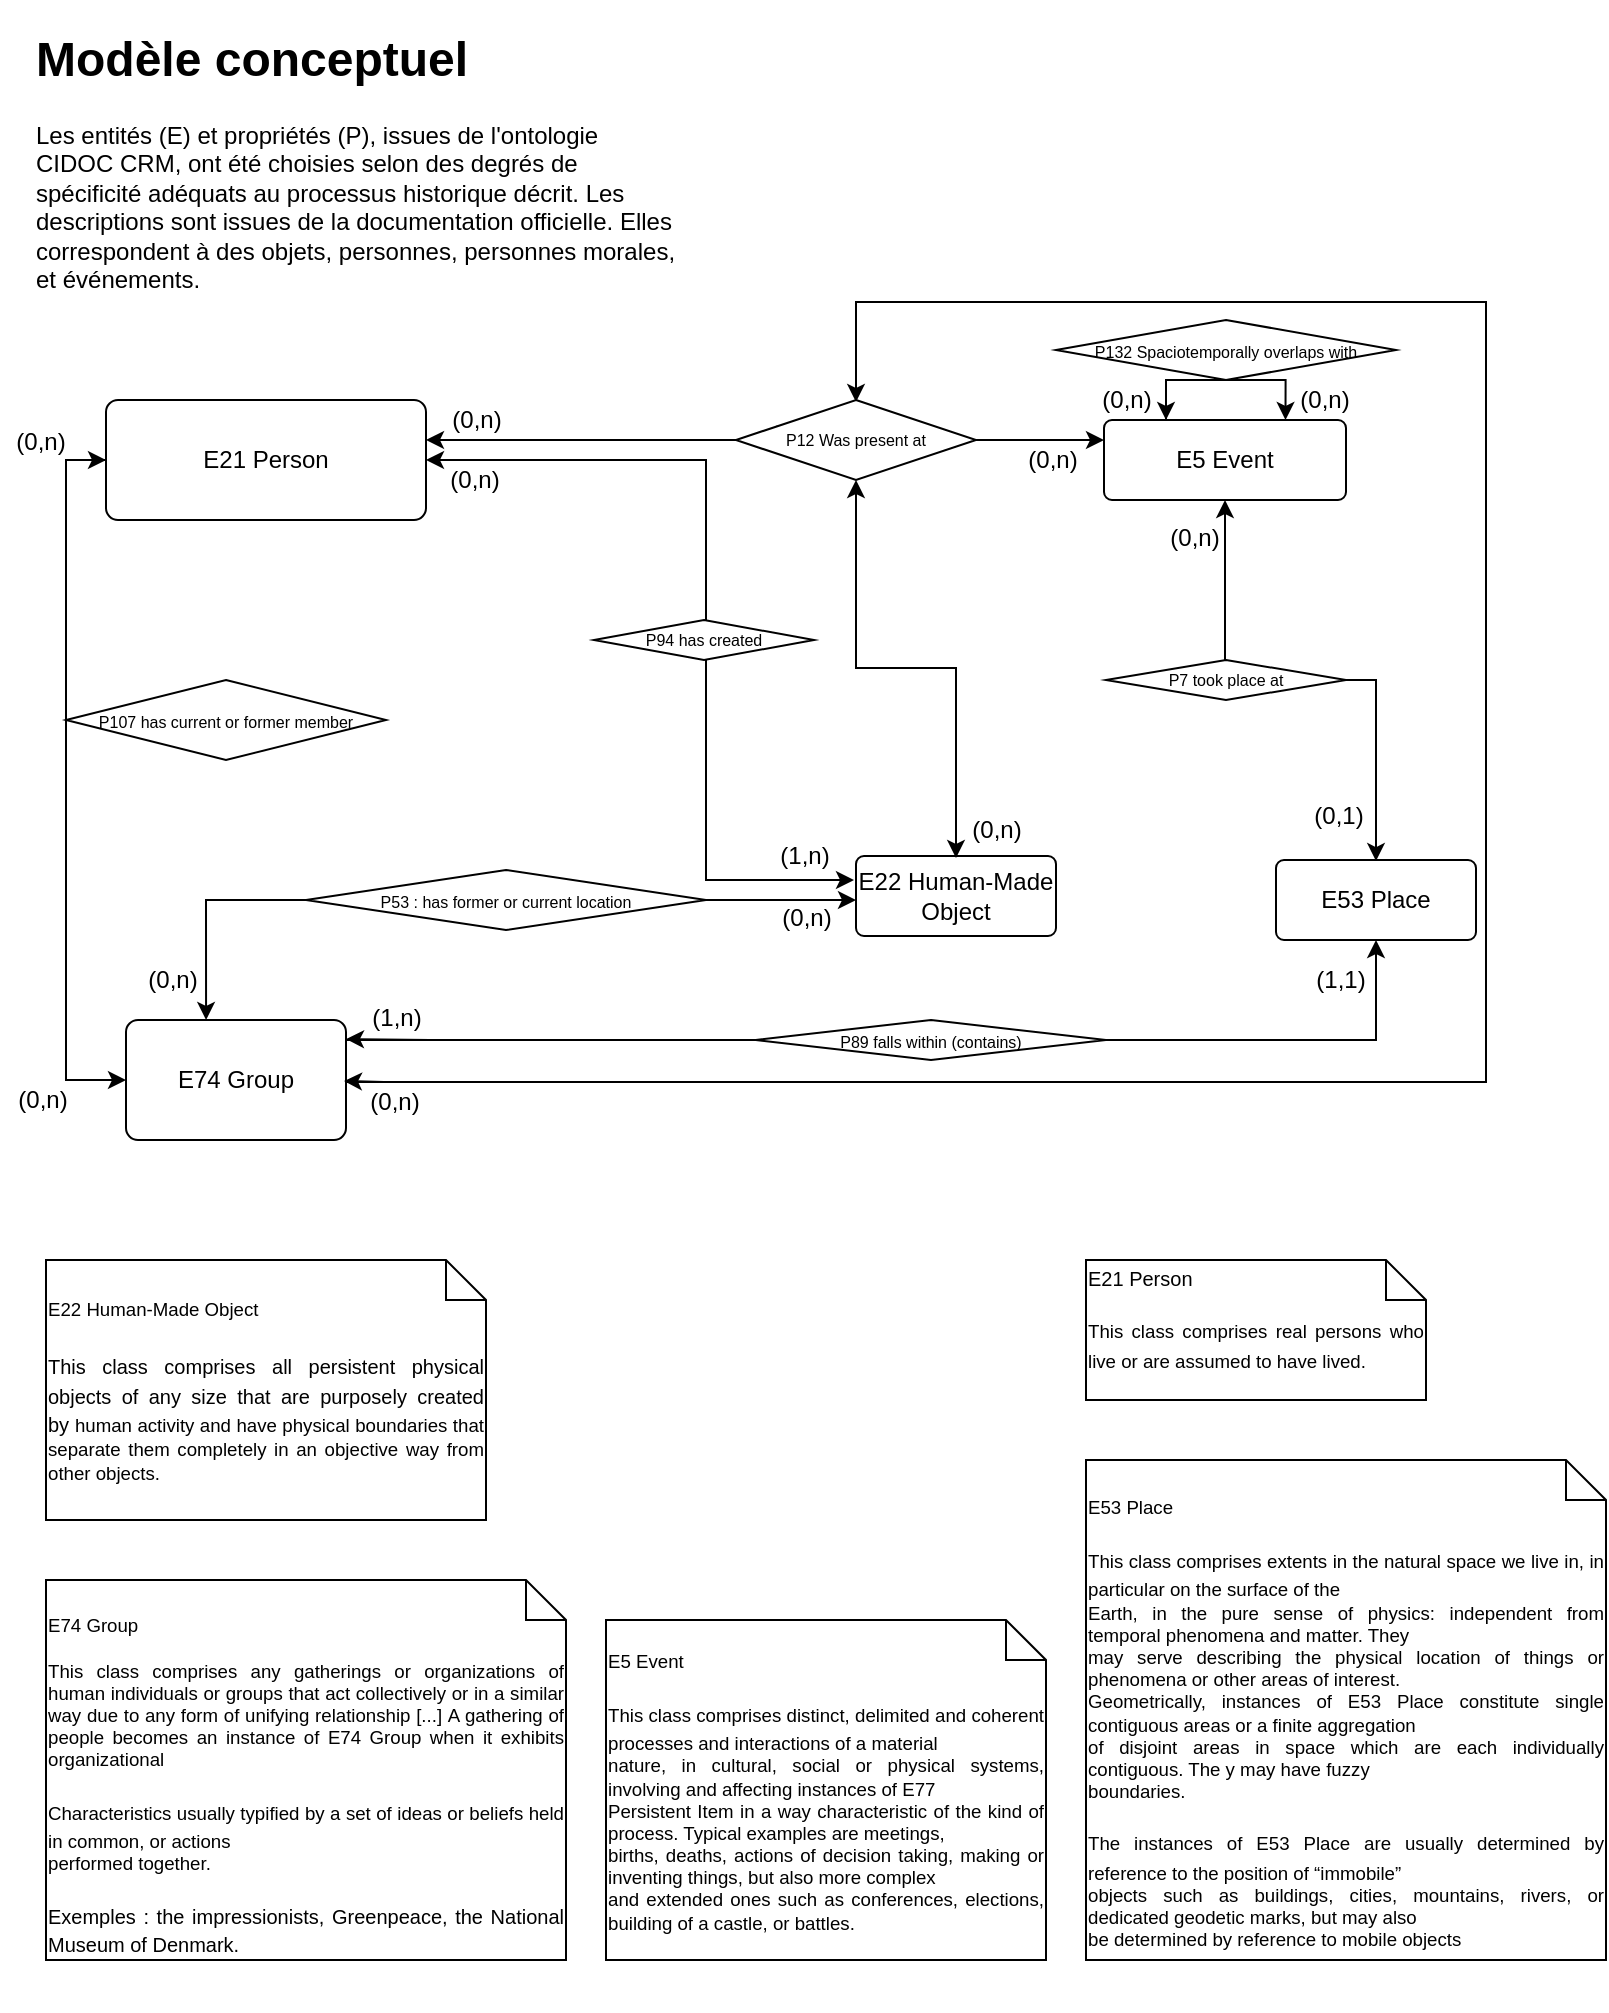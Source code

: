 <mxfile version="18.0.0" type="github">
  <diagram id="R2lEEEUBdFMjLlhIrx00" name="Page-1">
    <mxGraphModel dx="2029" dy="712" grid="1" gridSize="10" guides="1" tooltips="1" connect="1" arrows="1" fold="1" page="1" pageScale="1" pageWidth="850" pageHeight="1100" math="0" shadow="0" extFonts="Permanent Marker^https://fonts.googleapis.com/css?family=Permanent+Marker">
      <root>
        <mxCell id="0" />
        <mxCell id="1" parent="0" />
        <mxCell id="z1EBOcEIEcNwOvusTDca-82" style="edgeStyle=orthogonalEdgeStyle;rounded=0;orthogonalLoop=1;jettySize=auto;html=1;fontFamily=Helvetica;fontSize=8;entryX=0.43;entryY=0.013;entryDx=0;entryDy=0;entryPerimeter=0;startArrow=none;" edge="1" parent="1">
          <mxGeometry relative="1" as="geometry">
            <mxPoint x="685" y="430.52" as="targetPoint" />
            <mxPoint x="677" y="340" as="sourcePoint" />
            <Array as="points">
              <mxPoint x="597" y="340" />
              <mxPoint x="685" y="340" />
            </Array>
          </mxGeometry>
        </mxCell>
        <mxCell id="z1EBOcEIEcNwOvusTDca-83" style="edgeStyle=orthogonalEdgeStyle;rounded=0;orthogonalLoop=1;jettySize=auto;html=1;fontFamily=Helvetica;fontSize=8;exitX=0;exitY=0.25;exitDx=0;exitDy=0;startArrow=none;" edge="1" parent="1" source="z1EBOcEIEcNwOvusTDca-75">
          <mxGeometry relative="1" as="geometry">
            <mxPoint x="210" y="220" as="targetPoint" />
            <mxPoint x="510" y="220" as="sourcePoint" />
            <Array as="points">
              <mxPoint x="425" y="220" />
            </Array>
          </mxGeometry>
        </mxCell>
        <mxCell id="z1EBOcEIEcNwOvusTDca-124" style="edgeStyle=orthogonalEdgeStyle;rounded=0;orthogonalLoop=1;jettySize=auto;html=1;fontFamily=Helvetica;fontSize=12;entryX=0.75;entryY=0;entryDx=0;entryDy=0;" edge="1" parent="1" source="z1EBOcEIEcNwOvusTDca-19" target="z1EBOcEIEcNwOvusTDca-19">
          <mxGeometry relative="1" as="geometry">
            <mxPoint x="610" y="200" as="targetPoint" />
            <Array as="points">
              <mxPoint x="580" y="190" />
              <mxPoint x="640" y="190" />
            </Array>
          </mxGeometry>
        </mxCell>
        <mxCell id="z1EBOcEIEcNwOvusTDca-19" value="E5 Event" style="rounded=1;arcSize=10;whiteSpace=wrap;html=1;align=center;" vertex="1" parent="1">
          <mxGeometry x="549" y="210" width="121" height="40" as="geometry" />
        </mxCell>
        <mxCell id="z1EBOcEIEcNwOvusTDca-20" value="&lt;div data-en-clipboard=&quot;true&quot; data-pm-slice=&quot;1 1 []&quot;&gt;&lt;div title=&quot;Page 62&quot; class=&quot;page&quot;&gt;&lt;div class=&quot;layoutArea&quot;&gt;&lt;div class=&quot;column&quot;&gt;&lt;p style=&quot;text-align: justify;&quot;&gt;&lt;span style=&quot;font-size: 7pt;&quot;&gt;E5 Event&lt;/span&gt;&lt;/p&gt;&lt;p&gt;&lt;/p&gt;&lt;div style=&quot;text-align: justify;&quot;&gt;&lt;span style=&quot;font-size: 7pt; background-color: initial;&quot;&gt;This class comprises distinct, delimited and coherent processes and interactions of a material&lt;/span&gt;&lt;/div&gt;&lt;span style=&quot;font-size: 7pt;&quot;&gt;&lt;div style=&quot;text-align: justify;&quot;&gt;&lt;span style=&quot;font-size: 7pt; background-color: initial;&quot;&gt;nature, in cultural, social or physical systems, involving and affecting instances of E77&lt;/span&gt;&lt;/div&gt;&lt;div style=&quot;text-align: justify;&quot;&gt;&lt;span style=&quot;font-size: 7pt; background-color: initial;&quot;&gt;Persistent Item in a way characteristic of the kind of process. Typical examples are meetings,&lt;/span&gt;&lt;/div&gt;&lt;div style=&quot;text-align: justify;&quot;&gt;&lt;span style=&quot;font-size: 7pt; background-color: initial;&quot;&gt;births, deaths, actions of decision taking, making or inventing things, but also more complex&lt;/span&gt;&lt;/div&gt;&lt;div style=&quot;text-align: justify;&quot;&gt;&lt;span style=&quot;font-size: 7pt; background-color: initial;&quot;&gt;and extended ones such as conferences, elections, building of a castle, or battles.&lt;/span&gt;&lt;/div&gt;&lt;/span&gt;&lt;p&gt;&lt;/p&gt;&lt;/div&gt;&lt;/div&gt;		&lt;/div&gt;&lt;/div&gt;" style="shape=note;size=20;whiteSpace=wrap;html=1;" vertex="1" parent="1">
          <mxGeometry x="300" y="810" width="220" height="170" as="geometry" />
        </mxCell>
        <mxCell id="z1EBOcEIEcNwOvusTDca-25" value="&lt;div data-en-clipboard=&quot;true&quot; data-pm-slice=&quot;1 1 []&quot;&gt;&lt;/div&gt;E53 Place" style="rounded=1;arcSize=10;whiteSpace=wrap;html=1;align=center;" vertex="1" parent="1">
          <mxGeometry x="635" y="430" width="100" height="40" as="geometry" />
        </mxCell>
        <mxCell id="z1EBOcEIEcNwOvusTDca-26" value="&lt;div data-en-clipboard=&quot;true&quot; data-pm-slice=&quot;1 1 []&quot;&gt;&lt;div data-en-clipboard=&quot;true&quot; data-pm-slice=&quot;1 1 []&quot;&gt;&lt;div style=&quot;text-align: justify;&quot;&gt;&lt;br&gt;&lt;/div&gt;&lt;div title=&quot;Page 88&quot; class=&quot;page&quot;&gt;&lt;div class=&quot;layoutArea&quot;&gt;&lt;div class=&quot;column&quot;&gt;&lt;p style=&quot;text-align: justify;&quot;&gt;&lt;span style=&quot;font-size: 7pt;&quot;&gt;E53 Place&lt;/span&gt;&lt;/p&gt;&lt;p&gt;&lt;/p&gt;&lt;div style=&quot;text-align: justify;&quot;&gt;&lt;span style=&quot;font-size: 7pt; background-color: initial;&quot;&gt;This class comprises extents in the natural space we live in, in particular on the surface of the&lt;/span&gt;&lt;/div&gt;&lt;span style=&quot;font-size: 7pt;&quot;&gt;&lt;div style=&quot;text-align: justify;&quot;&gt;&lt;span style=&quot;background-color: initial; font-size: 7pt;&quot;&gt;E&lt;/span&gt;&lt;span style=&quot;background-color: initial; font-size: 7pt;&quot;&gt;arth, in the pure sense of physics: independent from temporal phenomena and matter. They&lt;/span&gt;&lt;/div&gt;&lt;/span&gt;&lt;span style=&quot;font-size: 7pt;&quot;&gt;&lt;div style=&quot;text-align: justify;&quot;&gt;&lt;span style=&quot;font-size: 7pt; background-color: initial;&quot;&gt;may serve describing the physical location of things or phenomena or other areas of interest.&lt;/span&gt;&lt;/div&gt;&lt;div style=&quot;text-align: justify;&quot;&gt;&lt;span style=&quot;font-size: 7pt; background-color: initial;&quot;&gt;Geometrically, instances of E53 Place constitute single contiguous areas or a finite aggregation&lt;/span&gt;&lt;/div&gt;&lt;div style=&quot;text-align: justify;&quot;&gt;&lt;span style=&quot;font-size: 7pt; background-color: initial;&quot;&gt;of disjoint areas in space which are each individually contiguous. The y may have fuzzy&lt;/span&gt;&lt;/div&gt;&lt;div style=&quot;text-align: justify;&quot;&gt;&lt;span style=&quot;font-size: 7pt; background-color: initial;&quot;&gt;boundaries.&lt;/span&gt;&lt;/div&gt;&lt;/span&gt;&lt;p&gt;&lt;/p&gt;					&lt;p&gt;&lt;/p&gt;&lt;div style=&quot;text-align: justify;&quot;&gt;&lt;span style=&quot;font-size: 7pt; background-color: initial;&quot;&gt;The instances of E53 Place are usually determined by reference to the position of “immobile”&lt;/span&gt;&lt;/div&gt;&lt;span style=&quot;font-size: 7pt;&quot;&gt;&lt;div style=&quot;text-align: justify;&quot;&gt;&lt;span style=&quot;font-size: 7pt; background-color: initial;&quot;&gt;objects such as buildings, cities, mountains, rivers, or dedicated geodetic marks, but may also&lt;/span&gt;&lt;/div&gt;&lt;div style=&quot;text-align: justify;&quot;&gt;&lt;span style=&quot;font-size: 7pt; background-color: initial;&quot;&gt;be determined by reference to mobile objects&lt;/span&gt;&lt;/div&gt;&lt;/span&gt;&lt;/div&gt;			&lt;/div&gt;&lt;div style=&quot;text-align: justify;&quot;&gt;&lt;br&gt;&lt;/div&gt;		&lt;/div&gt;&lt;/div&gt;&lt;/div&gt;" style="shape=note;size=20;whiteSpace=wrap;html=1;" vertex="1" parent="1">
          <mxGeometry x="540" y="730" width="260" height="250" as="geometry" />
        </mxCell>
        <mxCell id="z1EBOcEIEcNwOvusTDca-84" style="edgeStyle=orthogonalEdgeStyle;rounded=0;orthogonalLoop=1;jettySize=auto;html=1;fontFamily=Helvetica;fontSize=8;entryX=0;entryY=0.5;entryDx=0;entryDy=0;" edge="1" parent="1" source="z1EBOcEIEcNwOvusTDca-27" target="z1EBOcEIEcNwOvusTDca-68">
          <mxGeometry relative="1" as="geometry">
            <mxPoint x="30" y="460" as="targetPoint" />
            <Array as="points">
              <mxPoint x="30" y="230" />
              <mxPoint x="30" y="540" />
            </Array>
          </mxGeometry>
        </mxCell>
        <mxCell id="z1EBOcEIEcNwOvusTDca-85" style="edgeStyle=orthogonalEdgeStyle;rounded=0;orthogonalLoop=1;jettySize=auto;html=1;fontFamily=Helvetica;fontSize=8;startArrow=none;" edge="1" parent="1">
          <mxGeometry relative="1" as="geometry">
            <mxPoint x="424" y="440" as="targetPoint" />
            <mxPoint x="338" y="230" as="sourcePoint" />
            <Array as="points">
              <mxPoint x="350" y="230" />
              <mxPoint x="350" y="440" />
            </Array>
          </mxGeometry>
        </mxCell>
        <mxCell id="z1EBOcEIEcNwOvusTDca-27" value="&lt;div data-en-clipboard=&quot;true&quot; data-pm-slice=&quot;1 1 []&quot;&gt;E21 Person&lt;/div&gt;" style="rounded=1;arcSize=10;whiteSpace=wrap;html=1;align=center;" vertex="1" parent="1">
          <mxGeometry x="50" y="200" width="160" height="60" as="geometry" />
        </mxCell>
        <mxCell id="z1EBOcEIEcNwOvusTDca-28" value="&lt;div data-en-clipboard=&quot;true&quot; data-pm-slice=&quot;1 1 []&quot;&gt;&lt;div title=&quot;Page 75&quot; class=&quot;page&quot;&gt;&lt;div class=&quot;layoutArea&quot;&gt;&lt;div style=&quot;text-align: justify;&quot; class=&quot;column&quot;&gt;&lt;font style=&quot;font-size: 10px;&quot;&gt;E21 Person&lt;/font&gt;&lt;/div&gt;&lt;div class=&quot;column&quot;&gt;					&lt;p style=&quot;text-align: justify;&quot;&gt;&lt;span style=&quot;font-size: 7pt;&quot;&gt;This class comprises real persons who live or are assumed to have lived.&lt;/span&gt;&lt;/p&gt;&lt;/div&gt;&lt;/div&gt;		&lt;/div&gt;&lt;/div&gt;" style="shape=note;size=20;whiteSpace=wrap;html=1;" vertex="1" parent="1">
          <mxGeometry x="540" y="630" width="170" height="70" as="geometry" />
        </mxCell>
        <mxCell id="z1EBOcEIEcNwOvusTDca-64" value="&lt;h1&gt;Modèle conceptuel&lt;/h1&gt;&lt;p&gt;Les entités (E) et propriétés (P), issues de l&#39;ontologie CIDOC CRM, ont été choisies selon des degrés de spécificité adéquats au processus historique décrit. Les descriptions sont issues de la documentation officielle. Elles correspondent à des objets, personnes, personnes morales, et événements.&lt;/p&gt;" style="text;html=1;strokeColor=none;fillColor=none;spacing=5;spacingTop=-20;whiteSpace=wrap;overflow=hidden;rounded=0;" vertex="1" parent="1">
          <mxGeometry x="10" y="10" width="330" height="160" as="geometry" />
        </mxCell>
        <mxCell id="z1EBOcEIEcNwOvusTDca-88" style="edgeStyle=orthogonalEdgeStyle;rounded=0;orthogonalLoop=1;jettySize=auto;html=1;entryX=0.5;entryY=1;entryDx=0;entryDy=0;fontFamily=Helvetica;fontSize=10;" edge="1" parent="1" source="z1EBOcEIEcNwOvusTDca-68" target="z1EBOcEIEcNwOvusTDca-25">
          <mxGeometry relative="1" as="geometry">
            <Array as="points">
              <mxPoint x="685" y="520" />
            </Array>
          </mxGeometry>
        </mxCell>
        <mxCell id="z1EBOcEIEcNwOvusTDca-92" style="edgeStyle=orthogonalEdgeStyle;rounded=0;orthogonalLoop=1;jettySize=auto;html=1;fontFamily=Helvetica;fontSize=8;entryX=0.5;entryY=0;entryDx=0;entryDy=0;" edge="1" parent="1">
          <mxGeometry relative="1" as="geometry">
            <mxPoint x="425" y="201" as="targetPoint" />
            <mxPoint x="170" y="541" as="sourcePoint" />
            <Array as="points">
              <mxPoint x="740" y="541" />
              <mxPoint x="740" y="151" />
              <mxPoint x="425" y="151" />
            </Array>
          </mxGeometry>
        </mxCell>
        <mxCell id="z1EBOcEIEcNwOvusTDca-68" value="E74 Group" style="rounded=1;arcSize=10;whiteSpace=wrap;html=1;align=center;" vertex="1" parent="1">
          <mxGeometry x="60" y="510" width="110" height="60" as="geometry" />
        </mxCell>
        <mxCell id="z1EBOcEIEcNwOvusTDca-70" value="&lt;div style=&quot;text-align: justify;&quot;&gt;&lt;br&gt;&lt;/div&gt;		&lt;div style=&quot;text-align: justify;&quot;&gt;&lt;br&gt;&lt;/div&gt;	&lt;div style=&quot;text-align: justify;&quot;&gt;&lt;br&gt;&lt;/div&gt;&lt;span style=&quot;font-size: 7pt; background-color: initial;&quot;&gt;&lt;div style=&quot;text-align: justify;&quot;&gt;&lt;span style=&quot;background-color: initial; font-size: 7pt;&quot;&gt;E74 Group&lt;/span&gt;&lt;/div&gt;&lt;div style=&quot;text-align: justify;&quot;&gt;&lt;span style=&quot;background-color: initial; font-size: 7pt;&quot;&gt;&lt;br&gt;&lt;/span&gt;&lt;/div&gt;&lt;div style=&quot;text-align: justify;&quot;&gt;&lt;span style=&quot;background-color: initial; font-size: 7pt;&quot;&gt;This class comprises any gatherings or organizations of human individuals or groups that act&amp;nbsp;&lt;/span&gt;&lt;span style=&quot;background-color: initial; font-size: 7pt;&quot;&gt;collectively or in a similar way due to any form of unifying relationship [...]&amp;nbsp;&lt;/span&gt;&lt;span style=&quot;background-color: initial; font-size: 7pt;&quot;&gt;A gathering of people becomes an instance of E74 Group when it exhibits organizational&lt;/span&gt;&lt;/div&gt;&lt;/span&gt;&lt;div title=&quot;Page 100&quot; class=&quot;page&quot;&gt;&lt;div class=&quot;layoutArea&quot;&gt;&lt;div class=&quot;column&quot;&gt;&lt;div title=&quot;Page 101&quot; class=&quot;page&quot;&gt;&lt;div class=&quot;layoutArea&quot;&gt;&lt;div class=&quot;column&quot;&gt;&lt;p&gt;&lt;/p&gt;&lt;div style=&quot;text-align: justify;&quot;&gt;&lt;span style=&quot;font-size: 7pt; background-color: initial;&quot;&gt;Characteristics usually typified by a set of ideas or beliefs held in common, or actions&lt;/span&gt;&lt;/div&gt;&lt;span style=&quot;font-size: 7pt;&quot;&gt;&lt;div style=&quot;text-align: justify;&quot;&gt;&lt;span style=&quot;font-size: 7pt; background-color: initial;&quot;&gt;performed together.&amp;nbsp;&lt;/span&gt;&lt;/div&gt;&lt;/span&gt;&lt;p&gt;&lt;/p&gt;&lt;p style=&quot;text-align: justify;&quot;&gt;&lt;span style=&quot;font-size: 10px; background-color: initial;&quot;&gt;Exemples : the impressionists, Greenpeace, the National Museum of Denmark.&lt;/span&gt;&lt;/p&gt;&lt;/div&gt;&lt;/div&gt;&lt;/div&gt;&lt;/div&gt;			&lt;/div&gt;&lt;div style=&quot;text-align: justify;&quot;&gt;&lt;br&gt;&lt;/div&gt;		&lt;/div&gt;" style="shape=note;size=20;whiteSpace=wrap;html=1;" vertex="1" parent="1">
          <mxGeometry x="20" y="790" width="260" height="190" as="geometry" />
        </mxCell>
        <mxCell id="z1EBOcEIEcNwOvusTDca-91" style="edgeStyle=orthogonalEdgeStyle;rounded=0;orthogonalLoop=1;jettySize=auto;html=1;entryX=0.364;entryY=0;entryDx=0;entryDy=0;entryPerimeter=0;fontFamily=Helvetica;fontSize=8;startArrow=none;exitX=0;exitY=0.5;exitDx=0;exitDy=0;" edge="1" parent="1" source="z1EBOcEIEcNwOvusTDca-30" target="z1EBOcEIEcNwOvusTDca-68">
          <mxGeometry relative="1" as="geometry" />
        </mxCell>
        <mxCell id="z1EBOcEIEcNwOvusTDca-156" style="edgeStyle=orthogonalEdgeStyle;rounded=0;orthogonalLoop=1;jettySize=auto;html=1;entryX=0.5;entryY=1;entryDx=0;entryDy=0;fontFamily=Helvetica;fontSize=8;" edge="1" parent="1" source="z1EBOcEIEcNwOvusTDca-71" target="z1EBOcEIEcNwOvusTDca-75">
          <mxGeometry relative="1" as="geometry" />
        </mxCell>
        <mxCell id="z1EBOcEIEcNwOvusTDca-71" value="E22 Human-Made Object" style="rounded=1;arcSize=10;whiteSpace=wrap;html=1;align=center;" vertex="1" parent="1">
          <mxGeometry x="425" y="428" width="100" height="40" as="geometry" />
        </mxCell>
        <mxCell id="z1EBOcEIEcNwOvusTDca-72" value="&lt;div style=&quot;text-align: justify;&quot;&gt;&lt;span style=&quot;background-color: initial; font-size: 7pt;&quot;&gt;E22 Human-Made Object&lt;/span&gt;&lt;/div&gt;&lt;span style=&quot;background-color: initial;&quot;&gt;&lt;div style=&quot;text-align: justify;&quot;&gt;&lt;font size=&quot;1&quot;&gt;&lt;br&gt;&lt;/font&gt;&lt;/div&gt;&lt;font size=&quot;1&quot;&gt;&lt;div style=&quot;text-align: justify;&quot;&gt;&lt;span style=&quot;background-color: initial; font-size: 12px;&quot;&gt;&lt;font size=&quot;1&quot;&gt;This class comprises all persistent physical objects of any size that are purposely created by&amp;nbsp;&lt;/font&gt;&lt;/span&gt;&lt;span style=&quot;background-color: initial; font-size: 7pt;&quot;&gt;human activity and have physical boundaries that separate them completely in an objective&amp;nbsp;&lt;/span&gt;&lt;span style=&quot;background-color: initial; font-size: 7pt;&quot;&gt;way from other objects.&amp;nbsp;&lt;/span&gt;&lt;/div&gt;&lt;/font&gt;&lt;/span&gt;" style="shape=note;size=20;whiteSpace=wrap;html=1;" vertex="1" parent="1">
          <mxGeometry x="20" y="630" width="220" height="130" as="geometry" />
        </mxCell>
        <mxCell id="z1EBOcEIEcNwOvusTDca-89" value="&lt;br&gt;&lt;div title=&quot;Page 101&quot; class=&quot;page&quot;&gt;&lt;div class=&quot;layoutArea&quot;&gt;&lt;div class=&quot;column&quot;&gt;					&lt;p&gt;&lt;font style=&quot;font-size: 8px;&quot;&gt;P107 has current or former member&lt;/font&gt;&lt;/p&gt;&lt;/div&gt;			&lt;/div&gt;&lt;br&gt;		&lt;/div&gt;" style="shape=rhombus;perimeter=rhombusPerimeter;whiteSpace=wrap;html=1;align=center;fontFamily=Helvetica;fontSize=10;" vertex="1" parent="1">
          <mxGeometry x="30" y="340" width="160" height="40" as="geometry" />
        </mxCell>
        <mxCell id="z1EBOcEIEcNwOvusTDca-94" value="&lt;span style=&quot;font-size: 8px; background-color: initial;&quot;&gt;P89 falls within (contains)&lt;/span&gt;" style="shape=rhombus;perimeter=rhombusPerimeter;whiteSpace=wrap;html=1;align=center;fontFamily=Helvetica;fontSize=10;" vertex="1" parent="1">
          <mxGeometry x="375" y="510" width="175" height="20" as="geometry" />
        </mxCell>
        <mxCell id="z1EBOcEIEcNwOvusTDca-102" value="" style="endArrow=classic;html=1;rounded=0;fontFamily=Helvetica;fontSize=8;" edge="1" parent="1">
          <mxGeometry width="50" height="50" relative="1" as="geometry">
            <mxPoint x="30" y="230" as="sourcePoint" />
            <mxPoint x="50" y="230" as="targetPoint" />
          </mxGeometry>
        </mxCell>
        <mxCell id="z1EBOcEIEcNwOvusTDca-103" value="" style="endArrow=classic;html=1;rounded=0;fontFamily=Helvetica;fontSize=8;exitX=1;exitY=0.5;exitDx=0;exitDy=0;" edge="1" parent="1" source="z1EBOcEIEcNwOvusTDca-30">
          <mxGeometry width="50" height="50" relative="1" as="geometry">
            <mxPoint x="375" y="450" as="sourcePoint" />
            <mxPoint x="425" y="450" as="targetPoint" />
          </mxGeometry>
        </mxCell>
        <mxCell id="z1EBOcEIEcNwOvusTDca-104" value="" style="endArrow=classic;html=1;rounded=0;fontFamily=Helvetica;fontSize=8;exitX=0.975;exitY=0.55;exitDx=0;exitDy=0;exitPerimeter=0;" edge="1" parent="1">
          <mxGeometry width="50" height="50" relative="1" as="geometry">
            <mxPoint x="212" y="520" as="sourcePoint" />
            <mxPoint x="170" y="519.5" as="targetPoint" />
          </mxGeometry>
        </mxCell>
        <mxCell id="z1EBOcEIEcNwOvusTDca-105" value="" style="endArrow=classic;html=1;rounded=0;fontFamily=Helvetica;fontSize=8;" edge="1" parent="1">
          <mxGeometry width="50" height="50" relative="1" as="geometry">
            <mxPoint x="189" y="541" as="sourcePoint" />
            <mxPoint x="169" y="540.5" as="targetPoint" />
          </mxGeometry>
        </mxCell>
        <mxCell id="z1EBOcEIEcNwOvusTDca-106" value="" style="endArrow=classic;html=1;rounded=0;fontFamily=Helvetica;fontSize=8;" edge="1" parent="1">
          <mxGeometry width="50" height="50" relative="1" as="geometry">
            <mxPoint x="609.5" y="330" as="sourcePoint" />
            <mxPoint x="609.5" y="250" as="targetPoint" />
          </mxGeometry>
        </mxCell>
        <mxCell id="z1EBOcEIEcNwOvusTDca-107" value="&lt;font style=&quot;font-size: 12px;&quot;&gt;(0,n)&lt;/font&gt;" style="text;html=1;align=center;verticalAlign=middle;resizable=0;points=[];autosize=1;strokeColor=none;fillColor=none;fontSize=8;fontFamily=Helvetica;" vertex="1" parent="1">
          <mxGeometry x="215" y="200" width="40" height="20" as="geometry" />
        </mxCell>
        <mxCell id="z1EBOcEIEcNwOvusTDca-108" value="&lt;span style=&quot;font-size: 12px;&quot;&gt;(0,n)&lt;/span&gt;" style="text;html=1;align=center;verticalAlign=middle;resizable=0;points=[];autosize=1;strokeColor=none;fillColor=none;fontSize=8;fontFamily=Helvetica;" vertex="1" parent="1">
          <mxGeometry x="-2" y="540" width="40" height="20" as="geometry" />
        </mxCell>
        <mxCell id="z1EBOcEIEcNwOvusTDca-110" value="&lt;span style=&quot;font-size: 12px;&quot;&gt;(0,n)&lt;/span&gt;" style="text;html=1;align=center;verticalAlign=middle;resizable=0;points=[];autosize=1;strokeColor=none;fillColor=none;fontSize=8;fontFamily=Helvetica;" vertex="1" parent="1">
          <mxGeometry x="-3" y="211" width="40" height="20" as="geometry" />
        </mxCell>
        <mxCell id="z1EBOcEIEcNwOvusTDca-111" value="&lt;span style=&quot;font-size: 12px;&quot;&gt;(0,n)&lt;/span&gt;" style="text;html=1;align=center;verticalAlign=middle;resizable=0;points=[];autosize=1;strokeColor=none;fillColor=none;fontSize=8;fontFamily=Helvetica;" vertex="1" parent="1">
          <mxGeometry x="214" y="230" width="40" height="20" as="geometry" />
        </mxCell>
        <mxCell id="z1EBOcEIEcNwOvusTDca-112" value="&lt;span style=&quot;font-size: 12px;&quot;&gt;(1,n)&lt;/span&gt;" style="text;html=1;align=center;verticalAlign=middle;resizable=0;points=[];autosize=1;strokeColor=none;fillColor=none;fontSize=8;fontFamily=Helvetica;" vertex="1" parent="1">
          <mxGeometry x="379" y="418" width="40" height="20" as="geometry" />
        </mxCell>
        <mxCell id="z1EBOcEIEcNwOvusTDca-114" value="&lt;span style=&quot;font-size: 12px;&quot;&gt;(1,n)&lt;/span&gt;" style="text;html=1;align=center;verticalAlign=middle;resizable=0;points=[];autosize=1;strokeColor=none;fillColor=none;fontSize=8;fontFamily=Helvetica;" vertex="1" parent="1">
          <mxGeometry x="175" y="499" width="40" height="20" as="geometry" />
        </mxCell>
        <mxCell id="z1EBOcEIEcNwOvusTDca-115" value="&lt;span style=&quot;font-size: 12px;&quot;&gt;(0,n)&lt;/span&gt;" style="text;html=1;align=center;verticalAlign=middle;resizable=0;points=[];autosize=1;strokeColor=none;fillColor=none;fontSize=8;fontFamily=Helvetica;" vertex="1" parent="1">
          <mxGeometry x="174" y="541" width="40" height="20" as="geometry" />
        </mxCell>
        <mxCell id="z1EBOcEIEcNwOvusTDca-116" value="&lt;span style=&quot;font-size: 12px;&quot;&gt;(0,n)&lt;/span&gt;" style="text;html=1;align=center;verticalAlign=middle;resizable=0;points=[];autosize=1;strokeColor=none;fillColor=none;fontSize=8;fontFamily=Helvetica;" vertex="1" parent="1">
          <mxGeometry x="503" y="220" width="40" height="20" as="geometry" />
        </mxCell>
        <mxCell id="z1EBOcEIEcNwOvusTDca-117" value="(1,1)" style="text;html=1;align=center;verticalAlign=middle;resizable=0;points=[];autosize=1;strokeColor=none;fillColor=none;fontSize=12;fontFamily=Helvetica;" vertex="1" parent="1">
          <mxGeometry x="647" y="480" width="40" height="20" as="geometry" />
        </mxCell>
        <mxCell id="z1EBOcEIEcNwOvusTDca-118" value="&lt;span style=&quot;font-size: 12px;&quot;&gt;(0,n)&lt;/span&gt;" style="text;html=1;align=center;verticalAlign=middle;resizable=0;points=[];autosize=1;strokeColor=none;fillColor=none;fontSize=8;fontFamily=Helvetica;" vertex="1" parent="1">
          <mxGeometry x="574" y="259" width="40" height="20" as="geometry" />
        </mxCell>
        <mxCell id="z1EBOcEIEcNwOvusTDca-119" value="(0,1)" style="text;html=1;align=center;verticalAlign=middle;resizable=0;points=[];autosize=1;strokeColor=none;fillColor=none;fontSize=12;fontFamily=Helvetica;" vertex="1" parent="1">
          <mxGeometry x="646" y="398" width="40" height="20" as="geometry" />
        </mxCell>
        <mxCell id="z1EBOcEIEcNwOvusTDca-120" value="&lt;span style=&quot;font-size: 12px;&quot;&gt;(0,n)&lt;/span&gt;" style="text;html=1;align=center;verticalAlign=middle;resizable=0;points=[];autosize=1;strokeColor=none;fillColor=none;fontSize=8;fontFamily=Helvetica;" vertex="1" parent="1">
          <mxGeometry x="380" y="449" width="40" height="20" as="geometry" />
        </mxCell>
        <mxCell id="z1EBOcEIEcNwOvusTDca-121" value="&lt;span style=&quot;font-size: 12px;&quot;&gt;(0,n)&lt;/span&gt;" style="text;html=1;align=center;verticalAlign=middle;resizable=0;points=[];autosize=1;strokeColor=none;fillColor=none;fontSize=8;fontFamily=Helvetica;" vertex="1" parent="1">
          <mxGeometry x="63" y="480" width="40" height="20" as="geometry" />
        </mxCell>
        <mxCell id="z1EBOcEIEcNwOvusTDca-125" value="" style="endArrow=classic;html=1;rounded=0;fontFamily=Helvetica;fontSize=12;" edge="1" parent="1">
          <mxGeometry width="50" height="50" relative="1" as="geometry">
            <mxPoint x="580" y="190" as="sourcePoint" />
            <mxPoint x="580" y="210" as="targetPoint" />
          </mxGeometry>
        </mxCell>
        <mxCell id="z1EBOcEIEcNwOvusTDca-126" value="&lt;font style=&quot;font-size: 8px;&quot;&gt;P132 Spaciotemporally overlaps with&lt;/font&gt;" style="shape=rhombus;perimeter=rhombusPerimeter;whiteSpace=wrap;html=1;align=center;fontFamily=Helvetica;fontSize=12;" vertex="1" parent="1">
          <mxGeometry x="525" y="160" width="170" height="30" as="geometry" />
        </mxCell>
        <mxCell id="z1EBOcEIEcNwOvusTDca-130" value="&lt;span style=&quot;font-size: 12px;&quot;&gt;(0,n)&lt;/span&gt;" style="text;html=1;align=center;verticalAlign=middle;resizable=0;points=[];autosize=1;strokeColor=none;fillColor=none;fontSize=8;fontFamily=Helvetica;" vertex="1" parent="1">
          <mxGeometry x="540" y="190" width="40" height="20" as="geometry" />
        </mxCell>
        <mxCell id="z1EBOcEIEcNwOvusTDca-131" value="&lt;span style=&quot;font-size: 12px;&quot;&gt;(0,n)&lt;/span&gt;" style="text;html=1;align=center;verticalAlign=middle;resizable=0;points=[];autosize=1;strokeColor=none;fillColor=none;fontSize=8;fontFamily=Helvetica;" vertex="1" parent="1">
          <mxGeometry x="639" y="190" width="40" height="20" as="geometry" />
        </mxCell>
        <mxCell id="z1EBOcEIEcNwOvusTDca-81" value="P7 took place at" style="shape=rhombus;perimeter=rhombusPerimeter;whiteSpace=wrap;html=1;align=center;fontFamily=Helvetica;fontSize=8;" vertex="1" parent="1">
          <mxGeometry x="550" y="330" width="120" height="20" as="geometry" />
        </mxCell>
        <mxCell id="z1EBOcEIEcNwOvusTDca-86" value="P94 has created" style="shape=rhombus;perimeter=rhombusPerimeter;whiteSpace=wrap;html=1;align=center;fontFamily=Helvetica;fontSize=8;" vertex="1" parent="1">
          <mxGeometry x="294" y="310" width="110" height="20" as="geometry" />
        </mxCell>
        <mxCell id="z1EBOcEIEcNwOvusTDca-141" value="" style="endArrow=classic;html=1;rounded=0;fontFamily=Helvetica;fontSize=8;" edge="1" parent="1">
          <mxGeometry width="50" height="50" relative="1" as="geometry">
            <mxPoint x="344" y="230" as="sourcePoint" />
            <mxPoint x="210" y="230" as="targetPoint" />
          </mxGeometry>
        </mxCell>
        <mxCell id="z1EBOcEIEcNwOvusTDca-30" value="&lt;div data-en-clipboard=&quot;true&quot; data-pm-slice=&quot;1 1 []&quot;&gt;&lt;div data-en-clipboard=&quot;true&quot; data-pm-slice=&quot;1 1 []&quot;&gt;&lt;font style=&quot;font-size: 8px;&quot;&gt;P53 : has former or current location&lt;/font&gt;&lt;/div&gt;&lt;/div&gt;" style="shape=rhombus;perimeter=rhombusPerimeter;whiteSpace=wrap;html=1;align=center;" vertex="1" parent="1">
          <mxGeometry x="150" y="435" width="200" height="30" as="geometry" />
        </mxCell>
        <mxCell id="z1EBOcEIEcNwOvusTDca-148" value="&lt;font style=&quot;font-size: 12px;&quot;&gt;(0,n)&lt;/font&gt;" style="text;html=1;align=center;verticalAlign=middle;resizable=0;points=[];autosize=1;strokeColor=none;fillColor=none;fontSize=8;fontFamily=Helvetica;" vertex="1" parent="1">
          <mxGeometry x="475" y="405" width="40" height="20" as="geometry" />
        </mxCell>
        <mxCell id="z1EBOcEIEcNwOvusTDca-150" value="" style="endArrow=classic;html=1;rounded=0;fontFamily=Helvetica;fontSize=8;entryX=0;entryY=0.25;entryDx=0;entryDy=0;exitX=1;exitY=0.5;exitDx=0;exitDy=0;" edge="1" parent="1" source="z1EBOcEIEcNwOvusTDca-75" target="z1EBOcEIEcNwOvusTDca-19">
          <mxGeometry width="50" height="50" relative="1" as="geometry">
            <mxPoint x="530" y="220" as="sourcePoint" />
            <mxPoint x="450" y="320" as="targetPoint" />
          </mxGeometry>
        </mxCell>
        <mxCell id="z1EBOcEIEcNwOvusTDca-151" value="" style="endArrow=classic;html=1;rounded=0;fontFamily=Helvetica;fontSize=8;" edge="1" parent="1">
          <mxGeometry width="50" height="50" relative="1" as="geometry">
            <mxPoint x="475" y="399" as="sourcePoint" />
            <mxPoint x="475" y="429" as="targetPoint" />
          </mxGeometry>
        </mxCell>
        <mxCell id="z1EBOcEIEcNwOvusTDca-75" value="P12 Was present at" style="shape=rhombus;perimeter=rhombusPerimeter;whiteSpace=wrap;html=1;align=center;fontFamily=Helvetica;fontSize=8;" vertex="1" parent="1">
          <mxGeometry x="365" y="200" width="120" height="40" as="geometry" />
        </mxCell>
      </root>
    </mxGraphModel>
  </diagram>
</mxfile>
